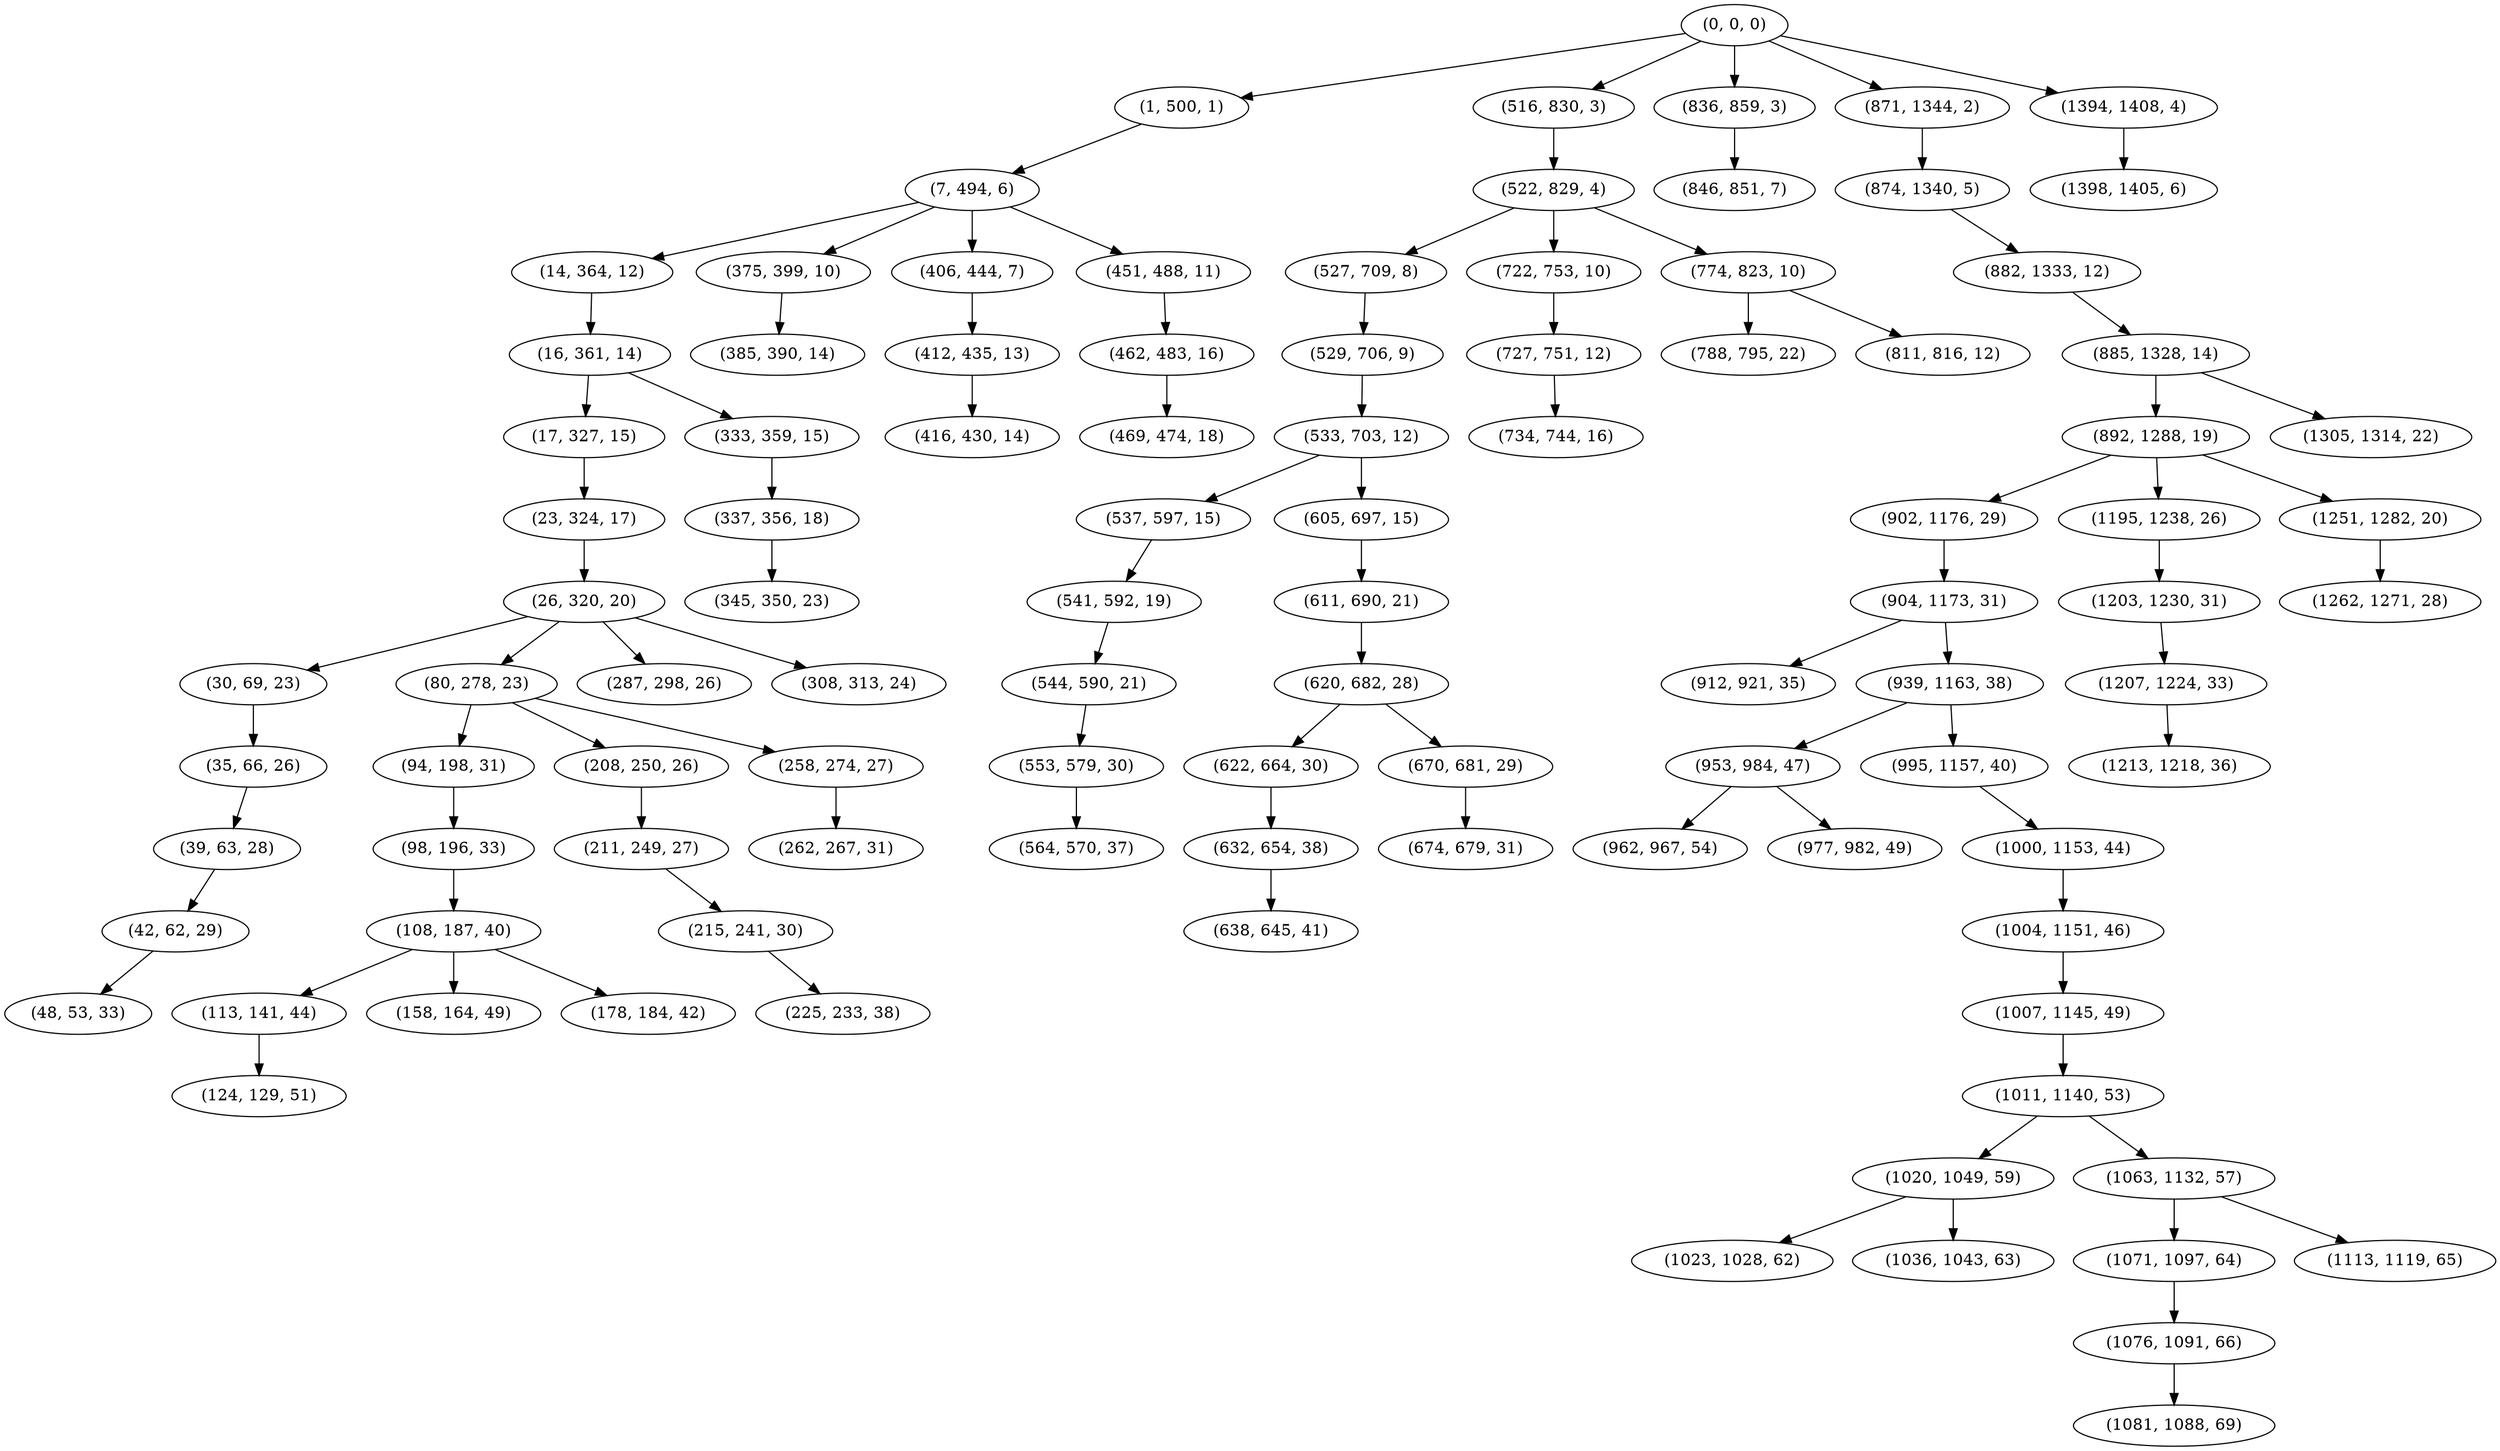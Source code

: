digraph tree {
    "(0, 0, 0)";
    "(1, 500, 1)";
    "(7, 494, 6)";
    "(14, 364, 12)";
    "(16, 361, 14)";
    "(17, 327, 15)";
    "(23, 324, 17)";
    "(26, 320, 20)";
    "(30, 69, 23)";
    "(35, 66, 26)";
    "(39, 63, 28)";
    "(42, 62, 29)";
    "(48, 53, 33)";
    "(80, 278, 23)";
    "(94, 198, 31)";
    "(98, 196, 33)";
    "(108, 187, 40)";
    "(113, 141, 44)";
    "(124, 129, 51)";
    "(158, 164, 49)";
    "(178, 184, 42)";
    "(208, 250, 26)";
    "(211, 249, 27)";
    "(215, 241, 30)";
    "(225, 233, 38)";
    "(258, 274, 27)";
    "(262, 267, 31)";
    "(287, 298, 26)";
    "(308, 313, 24)";
    "(333, 359, 15)";
    "(337, 356, 18)";
    "(345, 350, 23)";
    "(375, 399, 10)";
    "(385, 390, 14)";
    "(406, 444, 7)";
    "(412, 435, 13)";
    "(416, 430, 14)";
    "(451, 488, 11)";
    "(462, 483, 16)";
    "(469, 474, 18)";
    "(516, 830, 3)";
    "(522, 829, 4)";
    "(527, 709, 8)";
    "(529, 706, 9)";
    "(533, 703, 12)";
    "(537, 597, 15)";
    "(541, 592, 19)";
    "(544, 590, 21)";
    "(553, 579, 30)";
    "(564, 570, 37)";
    "(605, 697, 15)";
    "(611, 690, 21)";
    "(620, 682, 28)";
    "(622, 664, 30)";
    "(632, 654, 38)";
    "(638, 645, 41)";
    "(670, 681, 29)";
    "(674, 679, 31)";
    "(722, 753, 10)";
    "(727, 751, 12)";
    "(734, 744, 16)";
    "(774, 823, 10)";
    "(788, 795, 22)";
    "(811, 816, 12)";
    "(836, 859, 3)";
    "(846, 851, 7)";
    "(871, 1344, 2)";
    "(874, 1340, 5)";
    "(882, 1333, 12)";
    "(885, 1328, 14)";
    "(892, 1288, 19)";
    "(902, 1176, 29)";
    "(904, 1173, 31)";
    "(912, 921, 35)";
    "(939, 1163, 38)";
    "(953, 984, 47)";
    "(962, 967, 54)";
    "(977, 982, 49)";
    "(995, 1157, 40)";
    "(1000, 1153, 44)";
    "(1004, 1151, 46)";
    "(1007, 1145, 49)";
    "(1011, 1140, 53)";
    "(1020, 1049, 59)";
    "(1023, 1028, 62)";
    "(1036, 1043, 63)";
    "(1063, 1132, 57)";
    "(1071, 1097, 64)";
    "(1076, 1091, 66)";
    "(1081, 1088, 69)";
    "(1113, 1119, 65)";
    "(1195, 1238, 26)";
    "(1203, 1230, 31)";
    "(1207, 1224, 33)";
    "(1213, 1218, 36)";
    "(1251, 1282, 20)";
    "(1262, 1271, 28)";
    "(1305, 1314, 22)";
    "(1394, 1408, 4)";
    "(1398, 1405, 6)";
    "(0, 0, 0)" -> "(1, 500, 1)";
    "(0, 0, 0)" -> "(516, 830, 3)";
    "(0, 0, 0)" -> "(836, 859, 3)";
    "(0, 0, 0)" -> "(871, 1344, 2)";
    "(0, 0, 0)" -> "(1394, 1408, 4)";
    "(1, 500, 1)" -> "(7, 494, 6)";
    "(7, 494, 6)" -> "(14, 364, 12)";
    "(7, 494, 6)" -> "(375, 399, 10)";
    "(7, 494, 6)" -> "(406, 444, 7)";
    "(7, 494, 6)" -> "(451, 488, 11)";
    "(14, 364, 12)" -> "(16, 361, 14)";
    "(16, 361, 14)" -> "(17, 327, 15)";
    "(16, 361, 14)" -> "(333, 359, 15)";
    "(17, 327, 15)" -> "(23, 324, 17)";
    "(23, 324, 17)" -> "(26, 320, 20)";
    "(26, 320, 20)" -> "(30, 69, 23)";
    "(26, 320, 20)" -> "(80, 278, 23)";
    "(26, 320, 20)" -> "(287, 298, 26)";
    "(26, 320, 20)" -> "(308, 313, 24)";
    "(30, 69, 23)" -> "(35, 66, 26)";
    "(35, 66, 26)" -> "(39, 63, 28)";
    "(39, 63, 28)" -> "(42, 62, 29)";
    "(42, 62, 29)" -> "(48, 53, 33)";
    "(80, 278, 23)" -> "(94, 198, 31)";
    "(80, 278, 23)" -> "(208, 250, 26)";
    "(80, 278, 23)" -> "(258, 274, 27)";
    "(94, 198, 31)" -> "(98, 196, 33)";
    "(98, 196, 33)" -> "(108, 187, 40)";
    "(108, 187, 40)" -> "(113, 141, 44)";
    "(108, 187, 40)" -> "(158, 164, 49)";
    "(108, 187, 40)" -> "(178, 184, 42)";
    "(113, 141, 44)" -> "(124, 129, 51)";
    "(208, 250, 26)" -> "(211, 249, 27)";
    "(211, 249, 27)" -> "(215, 241, 30)";
    "(215, 241, 30)" -> "(225, 233, 38)";
    "(258, 274, 27)" -> "(262, 267, 31)";
    "(333, 359, 15)" -> "(337, 356, 18)";
    "(337, 356, 18)" -> "(345, 350, 23)";
    "(375, 399, 10)" -> "(385, 390, 14)";
    "(406, 444, 7)" -> "(412, 435, 13)";
    "(412, 435, 13)" -> "(416, 430, 14)";
    "(451, 488, 11)" -> "(462, 483, 16)";
    "(462, 483, 16)" -> "(469, 474, 18)";
    "(516, 830, 3)" -> "(522, 829, 4)";
    "(522, 829, 4)" -> "(527, 709, 8)";
    "(522, 829, 4)" -> "(722, 753, 10)";
    "(522, 829, 4)" -> "(774, 823, 10)";
    "(527, 709, 8)" -> "(529, 706, 9)";
    "(529, 706, 9)" -> "(533, 703, 12)";
    "(533, 703, 12)" -> "(537, 597, 15)";
    "(533, 703, 12)" -> "(605, 697, 15)";
    "(537, 597, 15)" -> "(541, 592, 19)";
    "(541, 592, 19)" -> "(544, 590, 21)";
    "(544, 590, 21)" -> "(553, 579, 30)";
    "(553, 579, 30)" -> "(564, 570, 37)";
    "(605, 697, 15)" -> "(611, 690, 21)";
    "(611, 690, 21)" -> "(620, 682, 28)";
    "(620, 682, 28)" -> "(622, 664, 30)";
    "(620, 682, 28)" -> "(670, 681, 29)";
    "(622, 664, 30)" -> "(632, 654, 38)";
    "(632, 654, 38)" -> "(638, 645, 41)";
    "(670, 681, 29)" -> "(674, 679, 31)";
    "(722, 753, 10)" -> "(727, 751, 12)";
    "(727, 751, 12)" -> "(734, 744, 16)";
    "(774, 823, 10)" -> "(788, 795, 22)";
    "(774, 823, 10)" -> "(811, 816, 12)";
    "(836, 859, 3)" -> "(846, 851, 7)";
    "(871, 1344, 2)" -> "(874, 1340, 5)";
    "(874, 1340, 5)" -> "(882, 1333, 12)";
    "(882, 1333, 12)" -> "(885, 1328, 14)";
    "(885, 1328, 14)" -> "(892, 1288, 19)";
    "(885, 1328, 14)" -> "(1305, 1314, 22)";
    "(892, 1288, 19)" -> "(902, 1176, 29)";
    "(892, 1288, 19)" -> "(1195, 1238, 26)";
    "(892, 1288, 19)" -> "(1251, 1282, 20)";
    "(902, 1176, 29)" -> "(904, 1173, 31)";
    "(904, 1173, 31)" -> "(912, 921, 35)";
    "(904, 1173, 31)" -> "(939, 1163, 38)";
    "(939, 1163, 38)" -> "(953, 984, 47)";
    "(939, 1163, 38)" -> "(995, 1157, 40)";
    "(953, 984, 47)" -> "(962, 967, 54)";
    "(953, 984, 47)" -> "(977, 982, 49)";
    "(995, 1157, 40)" -> "(1000, 1153, 44)";
    "(1000, 1153, 44)" -> "(1004, 1151, 46)";
    "(1004, 1151, 46)" -> "(1007, 1145, 49)";
    "(1007, 1145, 49)" -> "(1011, 1140, 53)";
    "(1011, 1140, 53)" -> "(1020, 1049, 59)";
    "(1011, 1140, 53)" -> "(1063, 1132, 57)";
    "(1020, 1049, 59)" -> "(1023, 1028, 62)";
    "(1020, 1049, 59)" -> "(1036, 1043, 63)";
    "(1063, 1132, 57)" -> "(1071, 1097, 64)";
    "(1063, 1132, 57)" -> "(1113, 1119, 65)";
    "(1071, 1097, 64)" -> "(1076, 1091, 66)";
    "(1076, 1091, 66)" -> "(1081, 1088, 69)";
    "(1195, 1238, 26)" -> "(1203, 1230, 31)";
    "(1203, 1230, 31)" -> "(1207, 1224, 33)";
    "(1207, 1224, 33)" -> "(1213, 1218, 36)";
    "(1251, 1282, 20)" -> "(1262, 1271, 28)";
    "(1394, 1408, 4)" -> "(1398, 1405, 6)";
}

